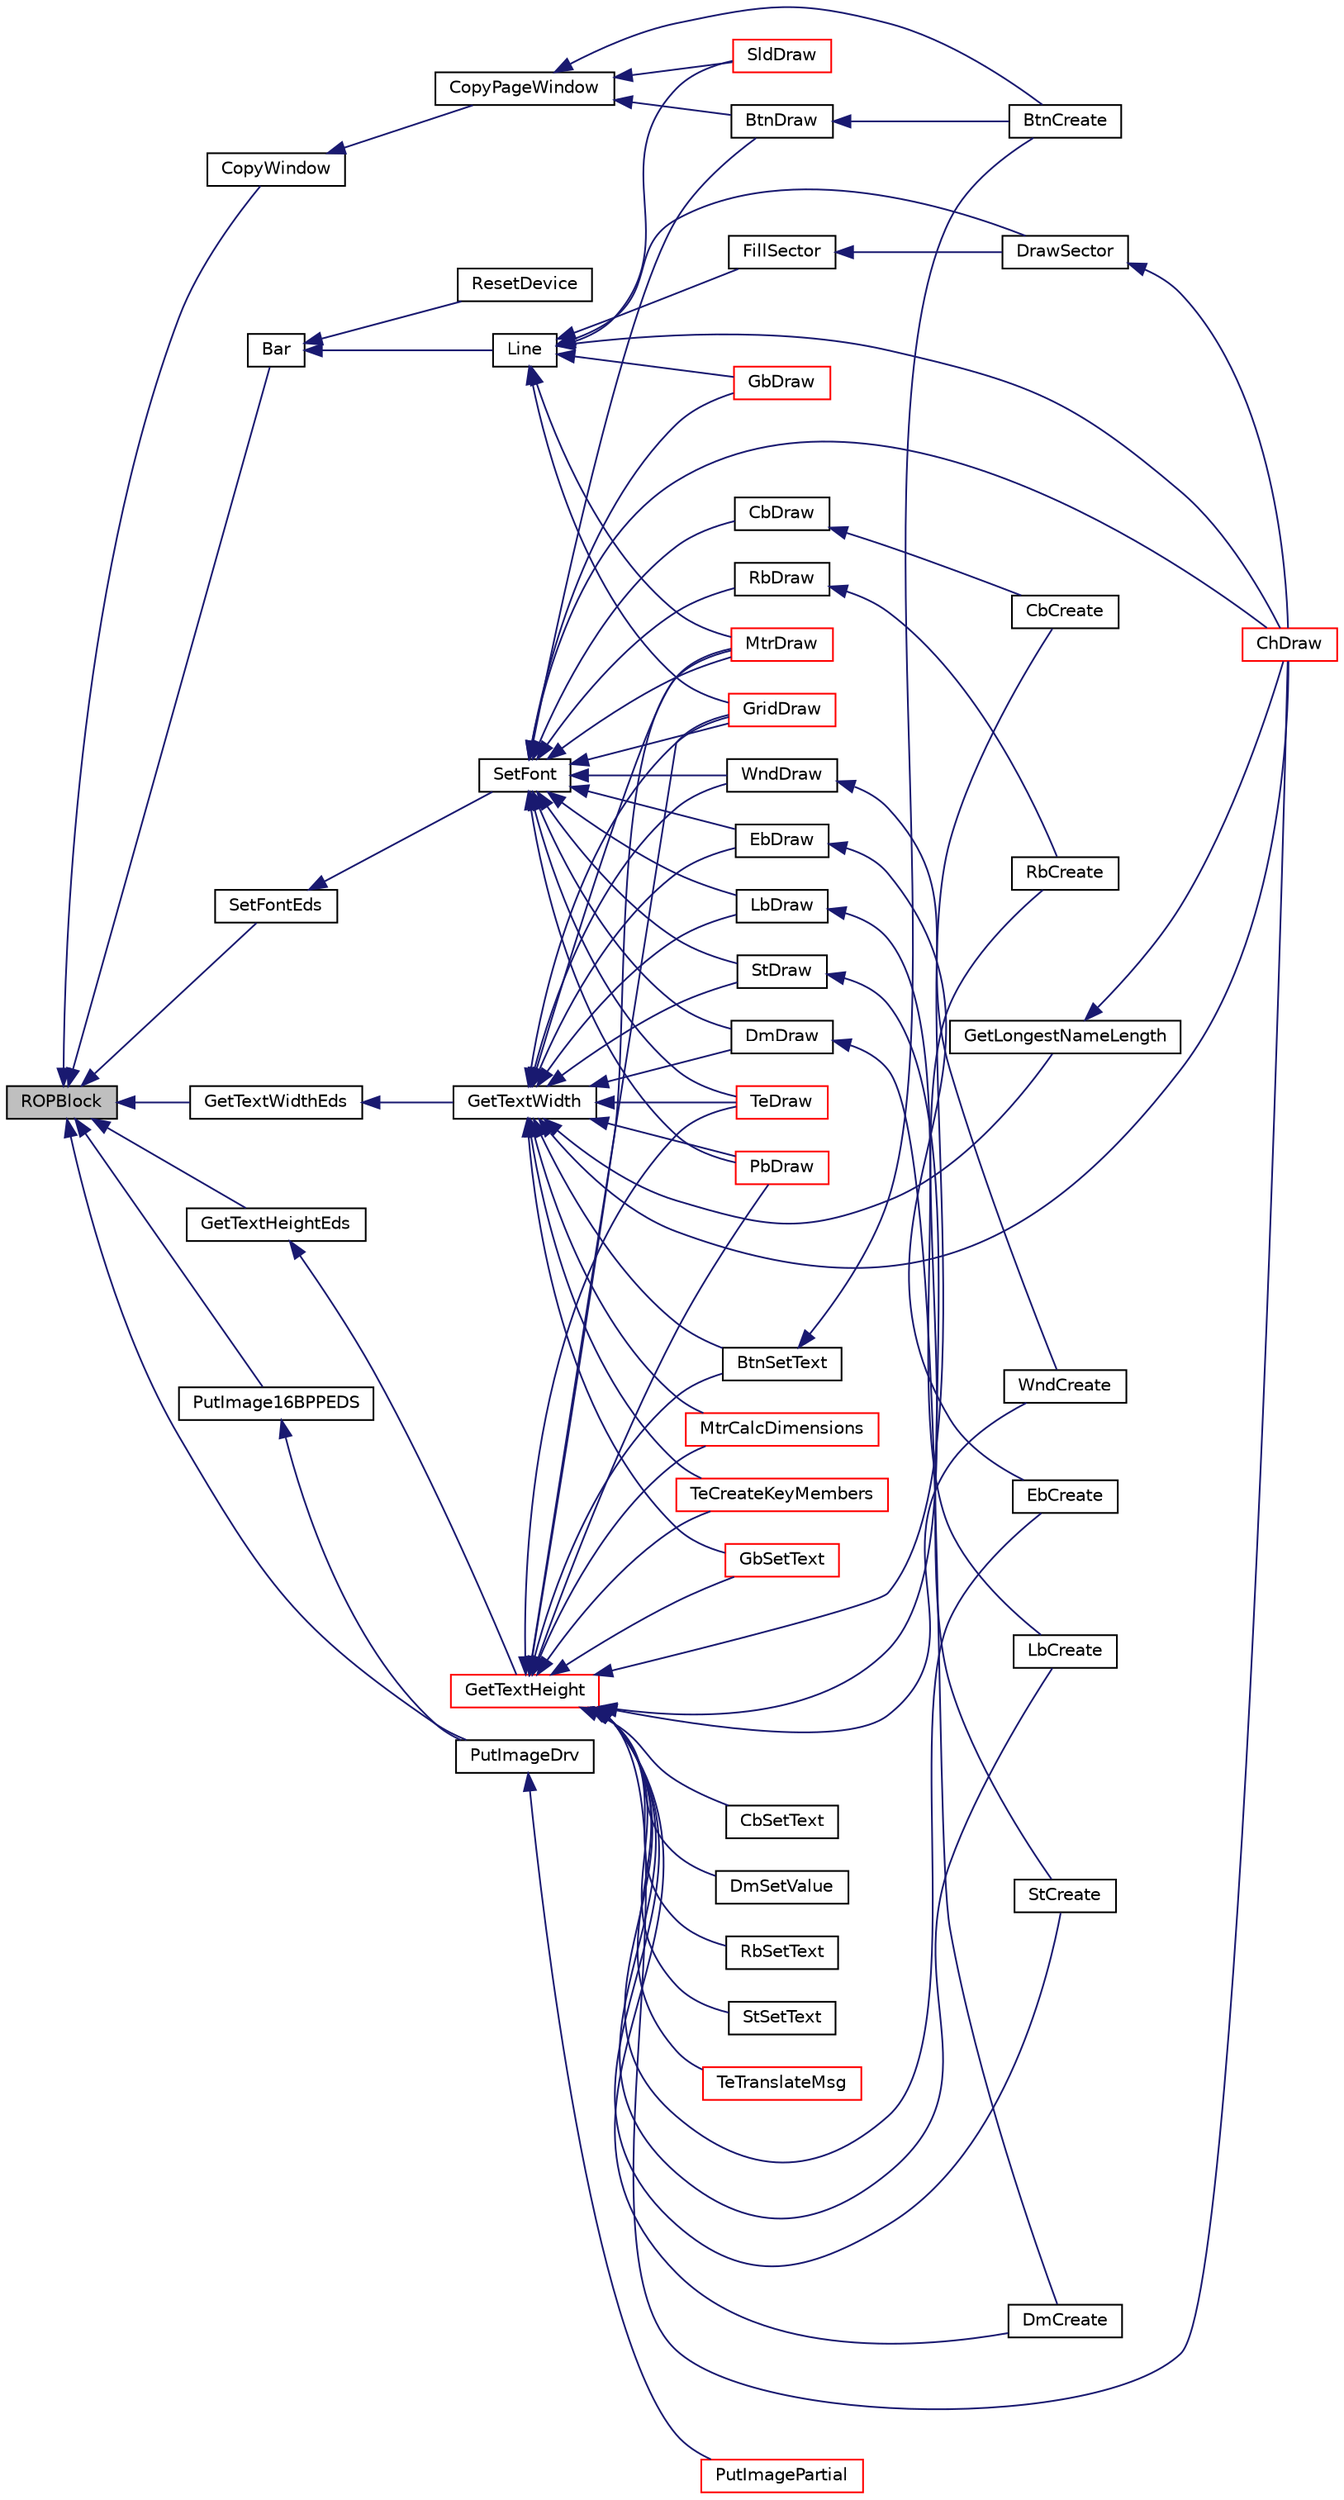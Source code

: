 digraph "ROPBlock"
{
  edge [fontname="Helvetica",fontsize="10",labelfontname="Helvetica",labelfontsize="10"];
  node [fontname="Helvetica",fontsize="10",shape=record];
  rankdir="LR";
  Node1 [label="ROPBlock",height=0.2,width=0.4,color="black", fillcolor="grey75", style="filled", fontcolor="black"];
  Node1 -> Node2 [dir="back",color="midnightblue",fontsize="10",style="solid",fontname="Helvetica"];
  Node2 [label="CopyWindow",height=0.2,width=0.4,color="black", fillcolor="white", style="filled",URL="$_display_driver_8h.html#a7d14fe0c47113698c0cba37eaea624aa"];
  Node2 -> Node3 [dir="back",color="midnightblue",fontsize="10",style="solid",fontname="Helvetica"];
  Node3 [label="CopyPageWindow",height=0.2,width=0.4,color="black", fillcolor="white", style="filled",URL="$_display_driver_8h.html#ae0413a5cf5980493bbce72de567558df"];
  Node3 -> Node4 [dir="back",color="midnightblue",fontsize="10",style="solid",fontname="Helvetica"];
  Node4 [label="BtnCreate",height=0.2,width=0.4,color="black", fillcolor="white", style="filled",URL="$_button_8h.html#a58bae4324dd2fe73c331fbcde3e997e0"];
  Node3 -> Node5 [dir="back",color="midnightblue",fontsize="10",style="solid",fontname="Helvetica"];
  Node5 [label="BtnDraw",height=0.2,width=0.4,color="black", fillcolor="white", style="filled",URL="$_button_8h.html#abbe1146f1099bd0efcd920b38e48f7c0"];
  Node5 -> Node4 [dir="back",color="midnightblue",fontsize="10",style="solid",fontname="Helvetica"];
  Node3 -> Node6 [dir="back",color="midnightblue",fontsize="10",style="solid",fontname="Helvetica"];
  Node6 [label="SldDraw",height=0.2,width=0.4,color="red", fillcolor="white", style="filled",URL="$_slider_8h.html#a7c047563deea387da3510b081ccc2bd9"];
  Node1 -> Node7 [dir="back",color="midnightblue",fontsize="10",style="solid",fontname="Helvetica"];
  Node7 [label="Bar",height=0.2,width=0.4,color="black", fillcolor="white", style="filled",URL="$mchp_gfx_drv_8c.html#a1127c70a0c39d3340abc25a4bd159c90"];
  Node7 -> Node8 [dir="back",color="midnightblue",fontsize="10",style="solid",fontname="Helvetica"];
  Node8 [label="ResetDevice",height=0.2,width=0.4,color="black", fillcolor="white", style="filled",URL="$mchp_gfx_drv_8c.html#a6d4d054030dc1ccdc7b875d4877ec9b7"];
  Node7 -> Node9 [dir="back",color="midnightblue",fontsize="10",style="solid",fontname="Helvetica"];
  Node9 [label="Line",height=0.2,width=0.4,color="black", fillcolor="white", style="filled",URL="$_primitive_8h.html#a757459f00bbfbd7d5721ab8373eab37e"];
  Node9 -> Node10 [dir="back",color="midnightblue",fontsize="10",style="solid",fontname="Helvetica"];
  Node10 [label="ChDraw",height=0.2,width=0.4,color="red", fillcolor="white", style="filled",URL="$_chart_8h.html#ae94d3144d62a125f960cc138130721bb"];
  Node9 -> Node11 [dir="back",color="midnightblue",fontsize="10",style="solid",fontname="Helvetica"];
  Node11 [label="FillSector",height=0.2,width=0.4,color="black", fillcolor="white", style="filled",URL="$_chart_8c.html#a89264747cc125838e7bb55e32e48ca64"];
  Node11 -> Node12 [dir="back",color="midnightblue",fontsize="10",style="solid",fontname="Helvetica"];
  Node12 [label="DrawSector",height=0.2,width=0.4,color="black", fillcolor="white", style="filled",URL="$_chart_8c.html#a5bef85db8cd47bdd293137c428662d62"];
  Node12 -> Node10 [dir="back",color="midnightblue",fontsize="10",style="solid",fontname="Helvetica"];
  Node9 -> Node12 [dir="back",color="midnightblue",fontsize="10",style="solid",fontname="Helvetica"];
  Node9 -> Node13 [dir="back",color="midnightblue",fontsize="10",style="solid",fontname="Helvetica"];
  Node13 [label="GridDraw",height=0.2,width=0.4,color="red", fillcolor="white", style="filled",URL="$_grid_8h.html#a4cf2e40a4862e15e2bb5bb96d947305d"];
  Node9 -> Node14 [dir="back",color="midnightblue",fontsize="10",style="solid",fontname="Helvetica"];
  Node14 [label="GbDraw",height=0.2,width=0.4,color="red", fillcolor="white", style="filled",URL="$_group_box_8h.html#a84fe13f36303d7b376661bc85d84e96c"];
  Node9 -> Node15 [dir="back",color="midnightblue",fontsize="10",style="solid",fontname="Helvetica"];
  Node15 [label="MtrDraw",height=0.2,width=0.4,color="red", fillcolor="white", style="filled",URL="$_meter_8h.html#a8b28060425794f091c24f355326272dd"];
  Node9 -> Node6 [dir="back",color="midnightblue",fontsize="10",style="solid",fontname="Helvetica"];
  Node1 -> Node16 [dir="back",color="midnightblue",fontsize="10",style="solid",fontname="Helvetica"];
  Node16 [label="SetFontEds",height=0.2,width=0.4,color="black", fillcolor="white", style="filled",URL="$mchp_gfx_drv_8c.html#adc6b3b26e646f3f49df4d4e48ee9801d"];
  Node16 -> Node17 [dir="back",color="midnightblue",fontsize="10",style="solid",fontname="Helvetica"];
  Node17 [label="SetFont",height=0.2,width=0.4,color="black", fillcolor="white", style="filled",URL="$_primitive_8h.html#a8bbaad154dd381ca462056b54150e205"];
  Node17 -> Node5 [dir="back",color="midnightblue",fontsize="10",style="solid",fontname="Helvetica"];
  Node17 -> Node10 [dir="back",color="midnightblue",fontsize="10",style="solid",fontname="Helvetica"];
  Node17 -> Node18 [dir="back",color="midnightblue",fontsize="10",style="solid",fontname="Helvetica"];
  Node18 [label="CbDraw",height=0.2,width=0.4,color="black", fillcolor="white", style="filled",URL="$_check_box_8h.html#a3e8cd29f18ad886f66c756f4306bc077"];
  Node18 -> Node19 [dir="back",color="midnightblue",fontsize="10",style="solid",fontname="Helvetica"];
  Node19 [label="CbCreate",height=0.2,width=0.4,color="black", fillcolor="white", style="filled",URL="$_check_box_8h.html#a2c9fec16e1cac381a73d28038c7b6747"];
  Node17 -> Node20 [dir="back",color="midnightblue",fontsize="10",style="solid",fontname="Helvetica"];
  Node20 [label="DmDraw",height=0.2,width=0.4,color="black", fillcolor="white", style="filled",URL="$_digital_meter_8h.html#a2270225980edf29eb09aa3215e445c95"];
  Node20 -> Node21 [dir="back",color="midnightblue",fontsize="10",style="solid",fontname="Helvetica"];
  Node21 [label="DmCreate",height=0.2,width=0.4,color="black", fillcolor="white", style="filled",URL="$_digital_meter_8h.html#a92fc022c971174401fc933ed2fc8a852"];
  Node17 -> Node22 [dir="back",color="midnightblue",fontsize="10",style="solid",fontname="Helvetica"];
  Node22 [label="EbDraw",height=0.2,width=0.4,color="black", fillcolor="white", style="filled",URL="$_edit_box_8h.html#aa62476b8c9ee6fd4acade2e21c4b2adb"];
  Node22 -> Node23 [dir="back",color="midnightblue",fontsize="10",style="solid",fontname="Helvetica"];
  Node23 [label="EbCreate",height=0.2,width=0.4,color="black", fillcolor="white", style="filled",URL="$_edit_box_8h.html#a3f6da3c8eb9028edaaae00dc7dbe38a5"];
  Node17 -> Node13 [dir="back",color="midnightblue",fontsize="10",style="solid",fontname="Helvetica"];
  Node17 -> Node14 [dir="back",color="midnightblue",fontsize="10",style="solid",fontname="Helvetica"];
  Node17 -> Node24 [dir="back",color="midnightblue",fontsize="10",style="solid",fontname="Helvetica"];
  Node24 [label="LbDraw",height=0.2,width=0.4,color="black", fillcolor="white", style="filled",URL="$_list_box_8h.html#a758bba266f1d0788d9a0c4b97b7c64da"];
  Node24 -> Node25 [dir="back",color="midnightblue",fontsize="10",style="solid",fontname="Helvetica"];
  Node25 [label="LbCreate",height=0.2,width=0.4,color="black", fillcolor="white", style="filled",URL="$_list_box_8h.html#a46b6f8a76f784014b5f7dbee460a6cf9"];
  Node17 -> Node15 [dir="back",color="midnightblue",fontsize="10",style="solid",fontname="Helvetica"];
  Node17 -> Node26 [dir="back",color="midnightblue",fontsize="10",style="solid",fontname="Helvetica"];
  Node26 [label="PbDraw",height=0.2,width=0.4,color="red", fillcolor="white", style="filled",URL="$_progress_bar_8h.html#a5afb6fade21d0a76246e6e38a656b5a8"];
  Node17 -> Node27 [dir="back",color="midnightblue",fontsize="10",style="solid",fontname="Helvetica"];
  Node27 [label="RbDraw",height=0.2,width=0.4,color="black", fillcolor="white", style="filled",URL="$_radio_button_8h.html#afc75c4b3bf496f30884ea9219baa3957"];
  Node27 -> Node28 [dir="back",color="midnightblue",fontsize="10",style="solid",fontname="Helvetica"];
  Node28 [label="RbCreate",height=0.2,width=0.4,color="black", fillcolor="white", style="filled",URL="$_radio_button_8h.html#a4bed4cf89c510288f46f65e2ecb8b3eb"];
  Node17 -> Node29 [dir="back",color="midnightblue",fontsize="10",style="solid",fontname="Helvetica"];
  Node29 [label="StDraw",height=0.2,width=0.4,color="black", fillcolor="white", style="filled",URL="$_static_text_8h.html#ad197e77a6fb1d888db97f7fe77b3f436"];
  Node29 -> Node30 [dir="back",color="midnightblue",fontsize="10",style="solid",fontname="Helvetica"];
  Node30 [label="StCreate",height=0.2,width=0.4,color="black", fillcolor="white", style="filled",URL="$_static_text_8h.html#aabec2f136ce57cfb5f19790408ac9fbc"];
  Node17 -> Node31 [dir="back",color="midnightblue",fontsize="10",style="solid",fontname="Helvetica"];
  Node31 [label="TeDraw",height=0.2,width=0.4,color="red", fillcolor="white", style="filled",URL="$_text_entry_8h.html#a8bdd75439fcce4ea923987097241c6ce"];
  Node17 -> Node32 [dir="back",color="midnightblue",fontsize="10",style="solid",fontname="Helvetica"];
  Node32 [label="WndDraw",height=0.2,width=0.4,color="black", fillcolor="white", style="filled",URL="$_window_8h.html#a906e624492d1bad972d4b4f8fe475f6e"];
  Node32 -> Node33 [dir="back",color="midnightblue",fontsize="10",style="solid",fontname="Helvetica"];
  Node33 [label="WndCreate",height=0.2,width=0.4,color="black", fillcolor="white", style="filled",URL="$_window_8h.html#a7ec95799039f19ed96e2f62bb1ea877f"];
  Node1 -> Node34 [dir="back",color="midnightblue",fontsize="10",style="solid",fontname="Helvetica"];
  Node34 [label="GetTextWidthEds",height=0.2,width=0.4,color="black", fillcolor="white", style="filled",URL="$mchp_gfx_drv_8c.html#aeb33147703305bd0c6a6e2b9cfd3aaad"];
  Node34 -> Node35 [dir="back",color="midnightblue",fontsize="10",style="solid",fontname="Helvetica"];
  Node35 [label="GetTextWidth",height=0.2,width=0.4,color="black", fillcolor="white", style="filled",URL="$_primitive_8h.html#a521d5d5952e46118204121e2713284a5"];
  Node35 -> Node36 [dir="back",color="midnightblue",fontsize="10",style="solid",fontname="Helvetica"];
  Node36 [label="BtnSetText",height=0.2,width=0.4,color="black", fillcolor="white", style="filled",URL="$_button_8h.html#afdbbf1b0a47247233a3b053ea7a27f74"];
  Node36 -> Node4 [dir="back",color="midnightblue",fontsize="10",style="solid",fontname="Helvetica"];
  Node35 -> Node37 [dir="back",color="midnightblue",fontsize="10",style="solid",fontname="Helvetica"];
  Node37 [label="GetLongestNameLength",height=0.2,width=0.4,color="black", fillcolor="white", style="filled",URL="$_chart_8c.html#a8943da6840e519da2df32de4d1f19e38"];
  Node37 -> Node10 [dir="back",color="midnightblue",fontsize="10",style="solid",fontname="Helvetica"];
  Node35 -> Node10 [dir="back",color="midnightblue",fontsize="10",style="solid",fontname="Helvetica"];
  Node35 -> Node20 [dir="back",color="midnightblue",fontsize="10",style="solid",fontname="Helvetica"];
  Node35 -> Node22 [dir="back",color="midnightblue",fontsize="10",style="solid",fontname="Helvetica"];
  Node35 -> Node13 [dir="back",color="midnightblue",fontsize="10",style="solid",fontname="Helvetica"];
  Node35 -> Node38 [dir="back",color="midnightblue",fontsize="10",style="solid",fontname="Helvetica"];
  Node38 [label="GbSetText",height=0.2,width=0.4,color="red", fillcolor="white", style="filled",URL="$_group_box_8h.html#abd18abe57aa8656da3c3a487a2e06561"];
  Node35 -> Node24 [dir="back",color="midnightblue",fontsize="10",style="solid",fontname="Helvetica"];
  Node35 -> Node39 [dir="back",color="midnightblue",fontsize="10",style="solid",fontname="Helvetica"];
  Node39 [label="MtrCalcDimensions",height=0.2,width=0.4,color="red", fillcolor="white", style="filled",URL="$_meter_8c.html#a4780cc9caf714fb5214186ad3e36dc42"];
  Node35 -> Node15 [dir="back",color="midnightblue",fontsize="10",style="solid",fontname="Helvetica"];
  Node35 -> Node26 [dir="back",color="midnightblue",fontsize="10",style="solid",fontname="Helvetica"];
  Node35 -> Node29 [dir="back",color="midnightblue",fontsize="10",style="solid",fontname="Helvetica"];
  Node35 -> Node31 [dir="back",color="midnightblue",fontsize="10",style="solid",fontname="Helvetica"];
  Node35 -> Node40 [dir="back",color="midnightblue",fontsize="10",style="solid",fontname="Helvetica"];
  Node40 [label="TeCreateKeyMembers",height=0.2,width=0.4,color="red", fillcolor="white", style="filled",URL="$_text_entry_8h.html#a353d5a1a69d84d077156da6e9856380f"];
  Node35 -> Node32 [dir="back",color="midnightblue",fontsize="10",style="solid",fontname="Helvetica"];
  Node1 -> Node41 [dir="back",color="midnightblue",fontsize="10",style="solid",fontname="Helvetica"];
  Node41 [label="GetTextHeightEds",height=0.2,width=0.4,color="black", fillcolor="white", style="filled",URL="$mchp_gfx_drv_8c.html#a6e223656c7d8e1bd5dade22d0b56de82"];
  Node41 -> Node42 [dir="back",color="midnightblue",fontsize="10",style="solid",fontname="Helvetica"];
  Node42 [label="GetTextHeight",height=0.2,width=0.4,color="red", fillcolor="white", style="filled",URL="$_primitive_8h.html#aa326de021b2580764f2260a7c446c9f8"];
  Node42 -> Node36 [dir="back",color="midnightblue",fontsize="10",style="solid",fontname="Helvetica"];
  Node42 -> Node10 [dir="back",color="midnightblue",fontsize="10",style="solid",fontname="Helvetica"];
  Node42 -> Node19 [dir="back",color="midnightblue",fontsize="10",style="solid",fontname="Helvetica"];
  Node42 -> Node43 [dir="back",color="midnightblue",fontsize="10",style="solid",fontname="Helvetica"];
  Node43 [label="CbSetText",height=0.2,width=0.4,color="black", fillcolor="white", style="filled",URL="$_check_box_8h.html#a78039fc7366f056aad8d6ebc0bdc71bb"];
  Node42 -> Node21 [dir="back",color="midnightblue",fontsize="10",style="solid",fontname="Helvetica"];
  Node42 -> Node44 [dir="back",color="midnightblue",fontsize="10",style="solid",fontname="Helvetica"];
  Node44 [label="DmSetValue",height=0.2,width=0.4,color="black", fillcolor="white", style="filled",URL="$_digital_meter_8h.html#a872a1d1b6b349a23aaa858b07b935706"];
  Node42 -> Node23 [dir="back",color="midnightblue",fontsize="10",style="solid",fontname="Helvetica"];
  Node42 -> Node13 [dir="back",color="midnightblue",fontsize="10",style="solid",fontname="Helvetica"];
  Node42 -> Node38 [dir="back",color="midnightblue",fontsize="10",style="solid",fontname="Helvetica"];
  Node42 -> Node25 [dir="back",color="midnightblue",fontsize="10",style="solid",fontname="Helvetica"];
  Node42 -> Node39 [dir="back",color="midnightblue",fontsize="10",style="solid",fontname="Helvetica"];
  Node42 -> Node15 [dir="back",color="midnightblue",fontsize="10",style="solid",fontname="Helvetica"];
  Node42 -> Node26 [dir="back",color="midnightblue",fontsize="10",style="solid",fontname="Helvetica"];
  Node42 -> Node28 [dir="back",color="midnightblue",fontsize="10",style="solid",fontname="Helvetica"];
  Node42 -> Node45 [dir="back",color="midnightblue",fontsize="10",style="solid",fontname="Helvetica"];
  Node45 [label="RbSetText",height=0.2,width=0.4,color="black", fillcolor="white", style="filled",URL="$_radio_button_8h.html#a980bd750edd045e76de962c35b725afd"];
  Node42 -> Node30 [dir="back",color="midnightblue",fontsize="10",style="solid",fontname="Helvetica"];
  Node42 -> Node46 [dir="back",color="midnightblue",fontsize="10",style="solid",fontname="Helvetica"];
  Node46 [label="StSetText",height=0.2,width=0.4,color="black", fillcolor="white", style="filled",URL="$_static_text_8h.html#a8771bd13f980f212a8291c7651e0c236"];
  Node42 -> Node31 [dir="back",color="midnightblue",fontsize="10",style="solid",fontname="Helvetica"];
  Node42 -> Node47 [dir="back",color="midnightblue",fontsize="10",style="solid",fontname="Helvetica"];
  Node47 [label="TeTranslateMsg",height=0.2,width=0.4,color="red", fillcolor="white", style="filled",URL="$_text_entry_8h.html#ab2acb3da3260d2d9f04adfe666acc6bc"];
  Node42 -> Node40 [dir="back",color="midnightblue",fontsize="10",style="solid",fontname="Helvetica"];
  Node42 -> Node33 [dir="back",color="midnightblue",fontsize="10",style="solid",fontname="Helvetica"];
  Node1 -> Node48 [dir="back",color="midnightblue",fontsize="10",style="solid",fontname="Helvetica"];
  Node48 [label="PutImage16BPPEDS",height=0.2,width=0.4,color="black", fillcolor="white", style="filled",URL="$mchp_gfx_drv_8c.html#a48026f6dba24749b390f5a671923da57"];
  Node48 -> Node49 [dir="back",color="midnightblue",fontsize="10",style="solid",fontname="Helvetica"];
  Node49 [label="PutImageDrv",height=0.2,width=0.4,color="black", fillcolor="white", style="filled",URL="$_display_driver_8h.html#aee191840b313f57571ea4d097776f467"];
  Node49 -> Node50 [dir="back",color="midnightblue",fontsize="10",style="solid",fontname="Helvetica"];
  Node50 [label="PutImagePartial",height=0.2,width=0.4,color="red", fillcolor="white", style="filled",URL="$_primitive_8h.html#a6a90a4795b51e461d8efed81a7f98874"];
  Node1 -> Node49 [dir="back",color="midnightblue",fontsize="10",style="solid",fontname="Helvetica"];
}
